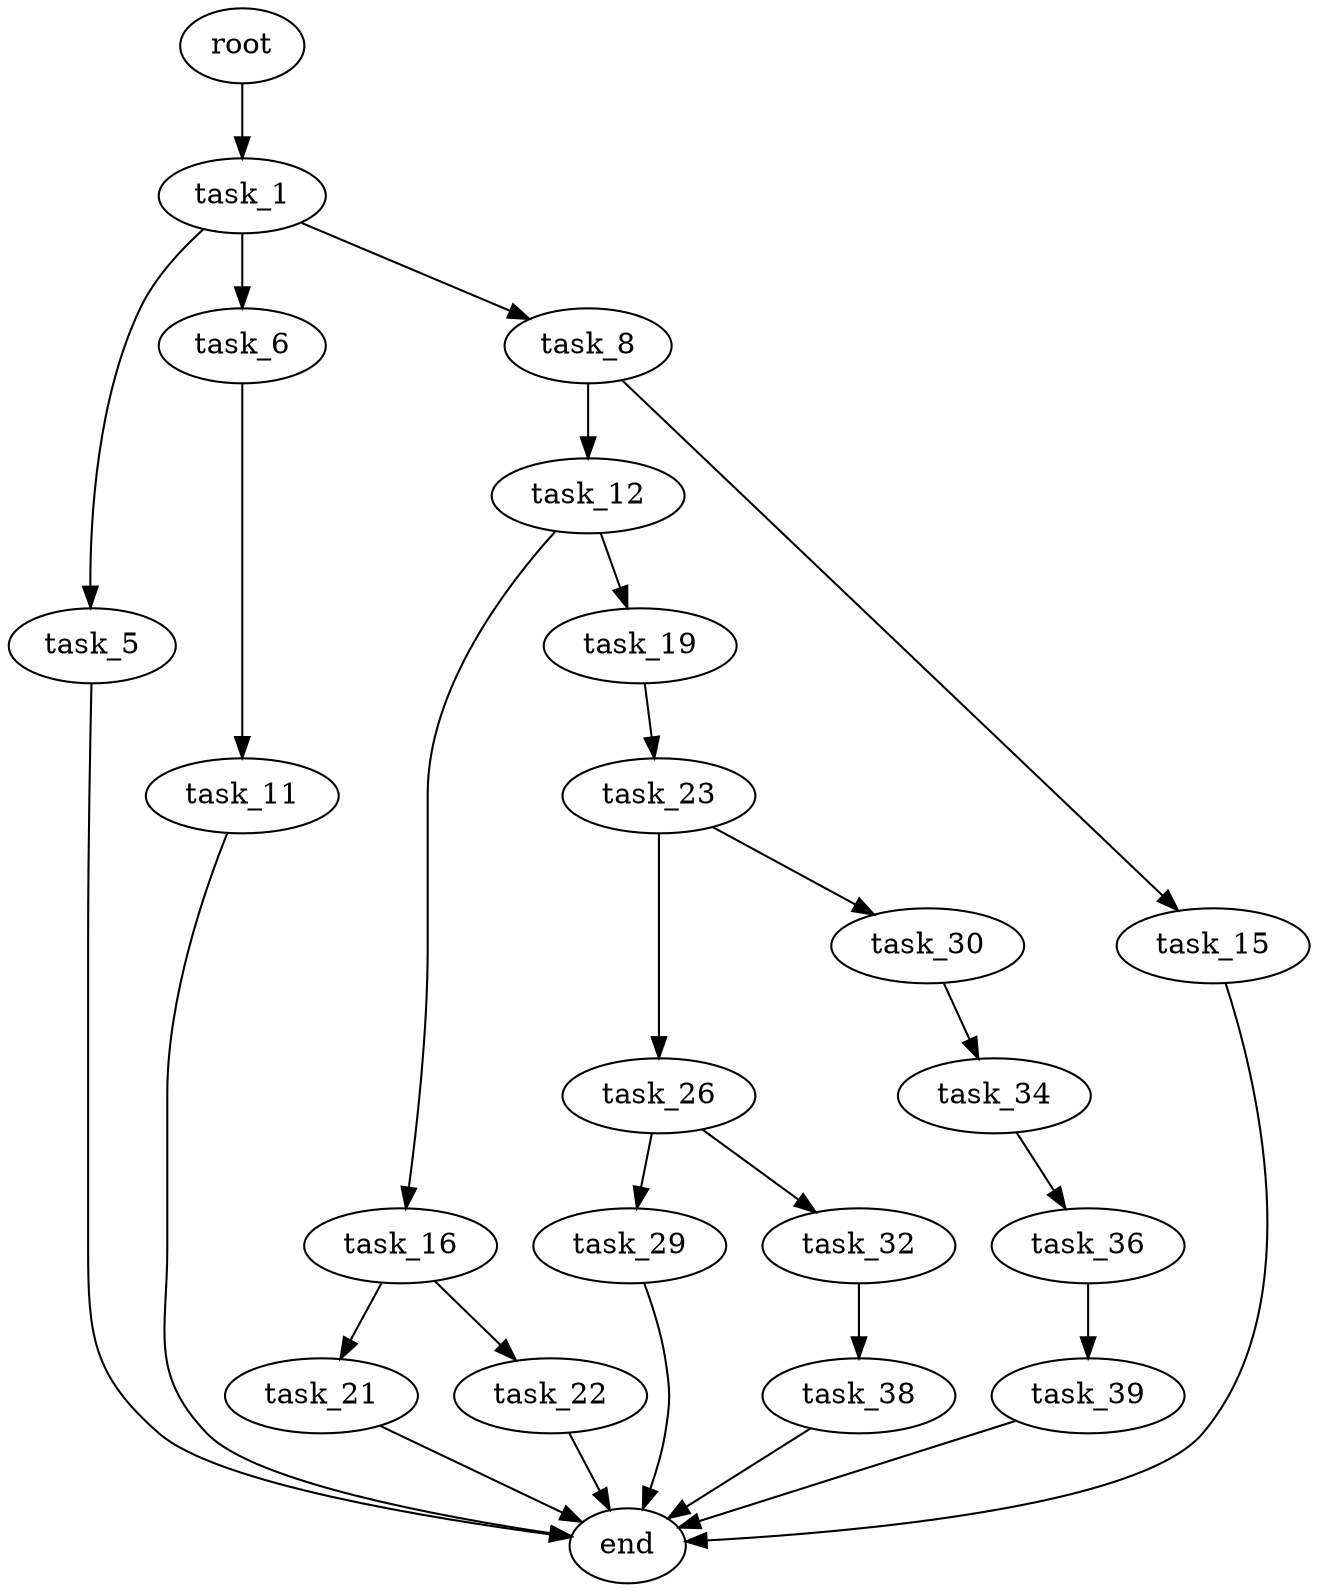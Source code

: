 digraph G {
  root [size="0.000000"];
  task_1 [size="41522557651.000000"];
  task_5 [size="1203453036.000000"];
  task_6 [size="357084899928.000000"];
  task_8 [size="20576558049.000000"];
  task_11 [size="134217728000.000000"];
  task_12 [size="782757789696.000000"];
  task_15 [size="368293445632.000000"];
  task_16 [size="43819319891.000000"];
  task_19 [size="732033288601.000000"];
  task_21 [size="43831371869.000000"];
  task_22 [size="55931810573.000000"];
  task_23 [size="2435360361.000000"];
  task_26 [size="772824025459.000000"];
  task_29 [size="814490560.000000"];
  task_30 [size="7095691099.000000"];
  task_32 [size="7805685428.000000"];
  task_34 [size="158926563031.000000"];
  task_36 [size="179949319921.000000"];
  task_38 [size="33941232814.000000"];
  task_39 [size="18374516194.000000"];
  end [size="0.000000"];

  root -> task_1 [size="1.000000"];
  task_1 -> task_5 [size="33554432.000000"];
  task_1 -> task_6 [size="33554432.000000"];
  task_1 -> task_8 [size="33554432.000000"];
  task_5 -> end [size="1.000000"];
  task_6 -> task_11 [size="301989888.000000"];
  task_8 -> task_12 [size="536870912.000000"];
  task_8 -> task_15 [size="536870912.000000"];
  task_11 -> end [size="1.000000"];
  task_12 -> task_16 [size="679477248.000000"];
  task_12 -> task_19 [size="679477248.000000"];
  task_15 -> end [size="1.000000"];
  task_16 -> task_21 [size="838860800.000000"];
  task_16 -> task_22 [size="838860800.000000"];
  task_19 -> task_23 [size="838860800.000000"];
  task_21 -> end [size="1.000000"];
  task_22 -> end [size="1.000000"];
  task_23 -> task_26 [size="75497472.000000"];
  task_23 -> task_30 [size="75497472.000000"];
  task_26 -> task_29 [size="536870912.000000"];
  task_26 -> task_32 [size="536870912.000000"];
  task_29 -> end [size="1.000000"];
  task_30 -> task_34 [size="536870912.000000"];
  task_32 -> task_38 [size="301989888.000000"];
  task_34 -> task_36 [size="134217728.000000"];
  task_36 -> task_39 [size="411041792.000000"];
  task_38 -> end [size="1.000000"];
  task_39 -> end [size="1.000000"];
}
